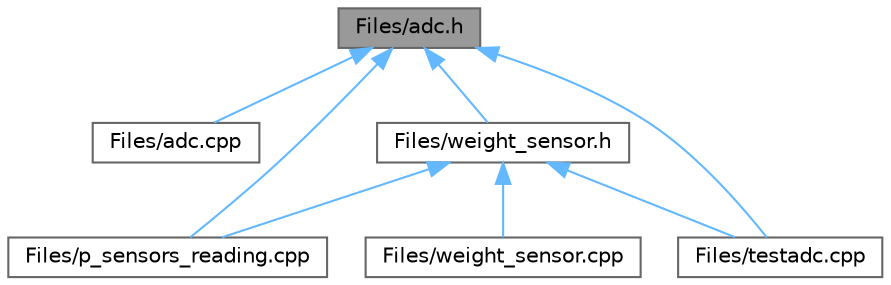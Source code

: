 digraph "Files/adc.h"
{
 // LATEX_PDF_SIZE
  bgcolor="transparent";
  edge [fontname=Helvetica,fontsize=10,labelfontname=Helvetica,labelfontsize=10];
  node [fontname=Helvetica,fontsize=10,shape=box,height=0.2,width=0.4];
  Node1 [label="Files/adc.h",height=0.2,width=0.4,color="gray40", fillcolor="grey60", style="filled", fontcolor="black",tooltip="Header module adc configuration."];
  Node1 -> Node2 [dir="back",color="steelblue1",style="solid"];
  Node2 [label="Files/adc.cpp",height=0.2,width=0.4,color="grey40", fillcolor="white", style="filled",URL="$adc_8cpp.html",tooltip="Definition module for the."];
  Node1 -> Node3 [dir="back",color="steelblue1",style="solid"];
  Node3 [label="Files/p_sensors_reading.cpp",height=0.2,width=0.4,color="grey40", fillcolor="white", style="filled",URL="$p__sensors__reading_8cpp.html",tooltip="Process sensors reading."];
  Node1 -> Node4 [dir="back",color="steelblue1",style="solid"];
  Node4 [label="Files/testadc.cpp",height=0.2,width=0.4,color="grey40", fillcolor="white", style="filled",URL="$testadc_8cpp.html",tooltip="Unit teste for testing the ADC."];
  Node1 -> Node5 [dir="back",color="steelblue1",style="solid"];
  Node5 [label="Files/weight_sensor.h",height=0.2,width=0.4,color="grey40", fillcolor="white", style="filled",URL="$weight__sensor_8h.html",tooltip="Header module for an abstract weigh sensor."];
  Node5 -> Node3 [dir="back",color="steelblue1",style="solid"];
  Node5 -> Node4 [dir="back",color="steelblue1",style="solid"];
  Node5 -> Node6 [dir="back",color="steelblue1",style="solid"];
  Node6 [label="Files/weight_sensor.cpp",height=0.2,width=0.4,color="grey40", fillcolor="white", style="filled",URL="$weight__sensor_8cpp.html",tooltip="Module implementation for an abstract weigh sensor."];
}
